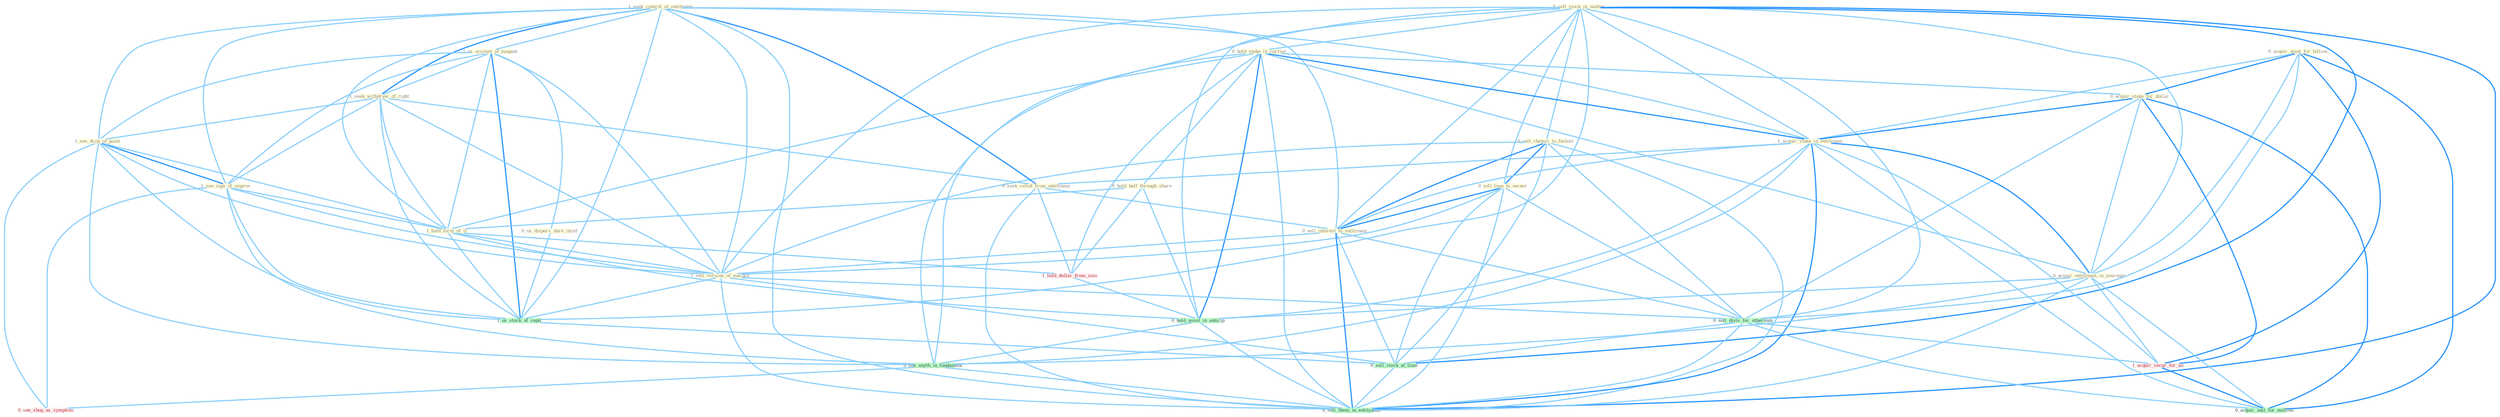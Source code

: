 Graph G{ 
    node
    [shape=polygon,style=filled,width=.5,height=.06,color="#BDFCC9",fixedsize=true,fontsize=4,
    fontcolor="#2f4f4f"];
    {node
    [color="#ffffe0", fontcolor="#8b7d6b"] "0_sell_stock_in_matter " "0_sell_chemic_to_factori " "0_acquir_giant_for_billion " "1_seek_control_of_entitynam " "0_sell_loan_to_owner " "0_hold_stake_in_carrier " "1_us_account_of_magnat " "1_seek_withdraw_of_right " "1_see_drop_of_point " "0_acquir_stake_for_dollar " "1_acquir_stake_in_entitynam " "1_see_sign_of_improv " "0_seek_relief_from_entitynam " "0_hold_half_through_share " "1_hold_form_of_it " "0_us_dispers_dure_incid " "0_sell_interest_to_entitynam " "1_sell_version_of_machin " "0_acquir_entitynam_in_yearnum "}
{node [color="#fff0f5", fontcolor="#b22222"] "1_acquir_secur_for_an " "1_hold_dollar_from_sale " "0_see_shop_as_symptom "}
edge [color="#B0E2FF"];

	"0_sell_stock_in_matter " -- "0_sell_chemic_to_factori " [w="1", color="#87cefa" ];
	"0_sell_stock_in_matter " -- "0_sell_loan_to_owner " [w="1", color="#87cefa" ];
	"0_sell_stock_in_matter " -- "0_hold_stake_in_carrier " [w="1", color="#87cefa" ];
	"0_sell_stock_in_matter " -- "1_acquir_stake_in_entitynam " [w="1", color="#87cefa" ];
	"0_sell_stock_in_matter " -- "0_sell_interest_to_entitynam " [w="1", color="#87cefa" ];
	"0_sell_stock_in_matter " -- "1_sell_version_of_machin " [w="1", color="#87cefa" ];
	"0_sell_stock_in_matter " -- "0_acquir_entitynam_in_yearnum " [w="1", color="#87cefa" ];
	"0_sell_stock_in_matter " -- "0_sell_divis_for_othernum " [w="1", color="#87cefa" ];
	"0_sell_stock_in_matter " -- "1_us_stock_of_capit " [w="1", color="#87cefa" ];
	"0_sell_stock_in_matter " -- "0_hold_asset_in_anticip " [w="1", color="#87cefa" ];
	"0_sell_stock_in_matter " -- "0_sell_stock_at_time " [w="2", color="#1e90ff" , len=0.8];
	"0_sell_stock_in_matter " -- "0_see_anyth_in_fundament " [w="1", color="#87cefa" ];
	"0_sell_stock_in_matter " -- "0_sell_them_in_entitynam " [w="2", color="#1e90ff" , len=0.8];
	"0_sell_chemic_to_factori " -- "0_sell_loan_to_owner " [w="2", color="#1e90ff" , len=0.8];
	"0_sell_chemic_to_factori " -- "0_sell_interest_to_entitynam " [w="2", color="#1e90ff" , len=0.8];
	"0_sell_chemic_to_factori " -- "1_sell_version_of_machin " [w="1", color="#87cefa" ];
	"0_sell_chemic_to_factori " -- "0_sell_divis_for_othernum " [w="1", color="#87cefa" ];
	"0_sell_chemic_to_factori " -- "0_sell_stock_at_time " [w="1", color="#87cefa" ];
	"0_sell_chemic_to_factori " -- "0_sell_them_in_entitynam " [w="1", color="#87cefa" ];
	"0_acquir_giant_for_billion " -- "0_acquir_stake_for_dollar " [w="2", color="#1e90ff" , len=0.8];
	"0_acquir_giant_for_billion " -- "1_acquir_stake_in_entitynam " [w="1", color="#87cefa" ];
	"0_acquir_giant_for_billion " -- "0_acquir_entitynam_in_yearnum " [w="1", color="#87cefa" ];
	"0_acquir_giant_for_billion " -- "0_sell_divis_for_othernum " [w="1", color="#87cefa" ];
	"0_acquir_giant_for_billion " -- "1_acquir_secur_for_an " [w="2", color="#1e90ff" , len=0.8];
	"0_acquir_giant_for_billion " -- "0_acquir_unit_for_million " [w="2", color="#1e90ff" , len=0.8];
	"1_seek_control_of_entitynam " -- "1_us_account_of_magnat " [w="1", color="#87cefa" ];
	"1_seek_control_of_entitynam " -- "1_seek_withdraw_of_right " [w="2", color="#1e90ff" , len=0.8];
	"1_seek_control_of_entitynam " -- "1_see_drop_of_point " [w="1", color="#87cefa" ];
	"1_seek_control_of_entitynam " -- "1_acquir_stake_in_entitynam " [w="1", color="#87cefa" ];
	"1_seek_control_of_entitynam " -- "1_see_sign_of_improv " [w="1", color="#87cefa" ];
	"1_seek_control_of_entitynam " -- "0_seek_relief_from_entitynam " [w="2", color="#1e90ff" , len=0.8];
	"1_seek_control_of_entitynam " -- "1_hold_form_of_it " [w="1", color="#87cefa" ];
	"1_seek_control_of_entitynam " -- "0_sell_interest_to_entitynam " [w="1", color="#87cefa" ];
	"1_seek_control_of_entitynam " -- "1_sell_version_of_machin " [w="1", color="#87cefa" ];
	"1_seek_control_of_entitynam " -- "1_us_stock_of_capit " [w="1", color="#87cefa" ];
	"1_seek_control_of_entitynam " -- "0_sell_them_in_entitynam " [w="1", color="#87cefa" ];
	"0_sell_loan_to_owner " -- "0_sell_interest_to_entitynam " [w="2", color="#1e90ff" , len=0.8];
	"0_sell_loan_to_owner " -- "1_sell_version_of_machin " [w="1", color="#87cefa" ];
	"0_sell_loan_to_owner " -- "0_sell_divis_for_othernum " [w="1", color="#87cefa" ];
	"0_sell_loan_to_owner " -- "0_sell_stock_at_time " [w="1", color="#87cefa" ];
	"0_sell_loan_to_owner " -- "0_sell_them_in_entitynam " [w="1", color="#87cefa" ];
	"0_hold_stake_in_carrier " -- "0_acquir_stake_for_dollar " [w="1", color="#87cefa" ];
	"0_hold_stake_in_carrier " -- "1_acquir_stake_in_entitynam " [w="2", color="#1e90ff" , len=0.8];
	"0_hold_stake_in_carrier " -- "0_hold_half_through_share " [w="1", color="#87cefa" ];
	"0_hold_stake_in_carrier " -- "1_hold_form_of_it " [w="1", color="#87cefa" ];
	"0_hold_stake_in_carrier " -- "0_acquir_entitynam_in_yearnum " [w="1", color="#87cefa" ];
	"0_hold_stake_in_carrier " -- "1_hold_dollar_from_sale " [w="1", color="#87cefa" ];
	"0_hold_stake_in_carrier " -- "0_hold_asset_in_anticip " [w="2", color="#1e90ff" , len=0.8];
	"0_hold_stake_in_carrier " -- "0_see_anyth_in_fundament " [w="1", color="#87cefa" ];
	"0_hold_stake_in_carrier " -- "0_sell_them_in_entitynam " [w="1", color="#87cefa" ];
	"1_us_account_of_magnat " -- "1_seek_withdraw_of_right " [w="1", color="#87cefa" ];
	"1_us_account_of_magnat " -- "1_see_drop_of_point " [w="1", color="#87cefa" ];
	"1_us_account_of_magnat " -- "1_see_sign_of_improv " [w="1", color="#87cefa" ];
	"1_us_account_of_magnat " -- "1_hold_form_of_it " [w="1", color="#87cefa" ];
	"1_us_account_of_magnat " -- "0_us_dispers_dure_incid " [w="1", color="#87cefa" ];
	"1_us_account_of_magnat " -- "1_sell_version_of_machin " [w="1", color="#87cefa" ];
	"1_us_account_of_magnat " -- "1_us_stock_of_capit " [w="2", color="#1e90ff" , len=0.8];
	"1_seek_withdraw_of_right " -- "1_see_drop_of_point " [w="1", color="#87cefa" ];
	"1_seek_withdraw_of_right " -- "1_see_sign_of_improv " [w="1", color="#87cefa" ];
	"1_seek_withdraw_of_right " -- "0_seek_relief_from_entitynam " [w="1", color="#87cefa" ];
	"1_seek_withdraw_of_right " -- "1_hold_form_of_it " [w="1", color="#87cefa" ];
	"1_seek_withdraw_of_right " -- "1_sell_version_of_machin " [w="1", color="#87cefa" ];
	"1_seek_withdraw_of_right " -- "1_us_stock_of_capit " [w="1", color="#87cefa" ];
	"1_see_drop_of_point " -- "1_see_sign_of_improv " [w="2", color="#1e90ff" , len=0.8];
	"1_see_drop_of_point " -- "1_hold_form_of_it " [w="1", color="#87cefa" ];
	"1_see_drop_of_point " -- "1_sell_version_of_machin " [w="1", color="#87cefa" ];
	"1_see_drop_of_point " -- "1_us_stock_of_capit " [w="1", color="#87cefa" ];
	"1_see_drop_of_point " -- "0_see_anyth_in_fundament " [w="1", color="#87cefa" ];
	"1_see_drop_of_point " -- "0_see_shop_as_symptom " [w="1", color="#87cefa" ];
	"0_acquir_stake_for_dollar " -- "1_acquir_stake_in_entitynam " [w="2", color="#1e90ff" , len=0.8];
	"0_acquir_stake_for_dollar " -- "0_acquir_entitynam_in_yearnum " [w="1", color="#87cefa" ];
	"0_acquir_stake_for_dollar " -- "0_sell_divis_for_othernum " [w="1", color="#87cefa" ];
	"0_acquir_stake_for_dollar " -- "1_acquir_secur_for_an " [w="2", color="#1e90ff" , len=0.8];
	"0_acquir_stake_for_dollar " -- "0_acquir_unit_for_million " [w="2", color="#1e90ff" , len=0.8];
	"1_acquir_stake_in_entitynam " -- "0_seek_relief_from_entitynam " [w="1", color="#87cefa" ];
	"1_acquir_stake_in_entitynam " -- "0_sell_interest_to_entitynam " [w="1", color="#87cefa" ];
	"1_acquir_stake_in_entitynam " -- "0_acquir_entitynam_in_yearnum " [w="2", color="#1e90ff" , len=0.8];
	"1_acquir_stake_in_entitynam " -- "1_acquir_secur_for_an " [w="1", color="#87cefa" ];
	"1_acquir_stake_in_entitynam " -- "0_hold_asset_in_anticip " [w="1", color="#87cefa" ];
	"1_acquir_stake_in_entitynam " -- "0_see_anyth_in_fundament " [w="1", color="#87cefa" ];
	"1_acquir_stake_in_entitynam " -- "0_acquir_unit_for_million " [w="1", color="#87cefa" ];
	"1_acquir_stake_in_entitynam " -- "0_sell_them_in_entitynam " [w="2", color="#1e90ff" , len=0.8];
	"1_see_sign_of_improv " -- "1_hold_form_of_it " [w="1", color="#87cefa" ];
	"1_see_sign_of_improv " -- "1_sell_version_of_machin " [w="1", color="#87cefa" ];
	"1_see_sign_of_improv " -- "1_us_stock_of_capit " [w="1", color="#87cefa" ];
	"1_see_sign_of_improv " -- "0_see_anyth_in_fundament " [w="1", color="#87cefa" ];
	"1_see_sign_of_improv " -- "0_see_shop_as_symptom " [w="1", color="#87cefa" ];
	"0_seek_relief_from_entitynam " -- "0_sell_interest_to_entitynam " [w="1", color="#87cefa" ];
	"0_seek_relief_from_entitynam " -- "1_hold_dollar_from_sale " [w="1", color="#87cefa" ];
	"0_seek_relief_from_entitynam " -- "0_sell_them_in_entitynam " [w="1", color="#87cefa" ];
	"0_hold_half_through_share " -- "1_hold_form_of_it " [w="1", color="#87cefa" ];
	"0_hold_half_through_share " -- "1_hold_dollar_from_sale " [w="1", color="#87cefa" ];
	"0_hold_half_through_share " -- "0_hold_asset_in_anticip " [w="1", color="#87cefa" ];
	"1_hold_form_of_it " -- "1_sell_version_of_machin " [w="1", color="#87cefa" ];
	"1_hold_form_of_it " -- "1_us_stock_of_capit " [w="1", color="#87cefa" ];
	"1_hold_form_of_it " -- "1_hold_dollar_from_sale " [w="1", color="#87cefa" ];
	"1_hold_form_of_it " -- "0_hold_asset_in_anticip " [w="1", color="#87cefa" ];
	"0_us_dispers_dure_incid " -- "1_us_stock_of_capit " [w="1", color="#87cefa" ];
	"0_sell_interest_to_entitynam " -- "1_sell_version_of_machin " [w="1", color="#87cefa" ];
	"0_sell_interest_to_entitynam " -- "0_sell_divis_for_othernum " [w="1", color="#87cefa" ];
	"0_sell_interest_to_entitynam " -- "0_sell_stock_at_time " [w="1", color="#87cefa" ];
	"0_sell_interest_to_entitynam " -- "0_sell_them_in_entitynam " [w="2", color="#1e90ff" , len=0.8];
	"1_sell_version_of_machin " -- "0_sell_divis_for_othernum " [w="1", color="#87cefa" ];
	"1_sell_version_of_machin " -- "1_us_stock_of_capit " [w="1", color="#87cefa" ];
	"1_sell_version_of_machin " -- "0_sell_stock_at_time " [w="1", color="#87cefa" ];
	"1_sell_version_of_machin " -- "0_sell_them_in_entitynam " [w="1", color="#87cefa" ];
	"0_acquir_entitynam_in_yearnum " -- "1_acquir_secur_for_an " [w="1", color="#87cefa" ];
	"0_acquir_entitynam_in_yearnum " -- "0_hold_asset_in_anticip " [w="1", color="#87cefa" ];
	"0_acquir_entitynam_in_yearnum " -- "0_see_anyth_in_fundament " [w="1", color="#87cefa" ];
	"0_acquir_entitynam_in_yearnum " -- "0_acquir_unit_for_million " [w="1", color="#87cefa" ];
	"0_acquir_entitynam_in_yearnum " -- "0_sell_them_in_entitynam " [w="1", color="#87cefa" ];
	"0_sell_divis_for_othernum " -- "1_acquir_secur_for_an " [w="1", color="#87cefa" ];
	"0_sell_divis_for_othernum " -- "0_sell_stock_at_time " [w="1", color="#87cefa" ];
	"0_sell_divis_for_othernum " -- "0_acquir_unit_for_million " [w="1", color="#87cefa" ];
	"0_sell_divis_for_othernum " -- "0_sell_them_in_entitynam " [w="1", color="#87cefa" ];
	"1_acquir_secur_for_an " -- "0_acquir_unit_for_million " [w="2", color="#1e90ff" , len=0.8];
	"1_us_stock_of_capit " -- "0_sell_stock_at_time " [w="1", color="#87cefa" ];
	"1_hold_dollar_from_sale " -- "0_hold_asset_in_anticip " [w="1", color="#87cefa" ];
	"0_hold_asset_in_anticip " -- "0_see_anyth_in_fundament " [w="1", color="#87cefa" ];
	"0_hold_asset_in_anticip " -- "0_sell_them_in_entitynam " [w="1", color="#87cefa" ];
	"0_sell_stock_at_time " -- "0_sell_them_in_entitynam " [w="1", color="#87cefa" ];
	"0_see_anyth_in_fundament " -- "0_see_shop_as_symptom " [w="1", color="#87cefa" ];
	"0_see_anyth_in_fundament " -- "0_sell_them_in_entitynam " [w="1", color="#87cefa" ];
}